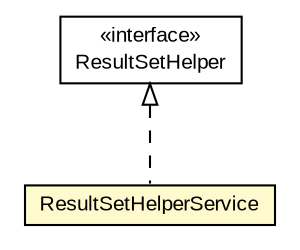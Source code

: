#!/usr/local/bin/dot
#
# Class diagram 
# Generated by UMLGraph version 5.1 (http://www.umlgraph.org/)
#

digraph G {
	edge [fontname="arial",fontsize=10,labelfontname="arial",labelfontsize=10];
	node [fontname="arial",fontsize=10,shape=plaintext];
	nodesep=0.25;
	ranksep=0.5;
	// au.com.bytecode.opencsv.ResultSetHelperService
	c682 [label=<<table title="au.com.bytecode.opencsv.ResultSetHelperService" border="0" cellborder="1" cellspacing="0" cellpadding="2" port="p" bgcolor="lemonChiffon" href="./ResultSetHelperService.html">
		<tr><td><table border="0" cellspacing="0" cellpadding="1">
<tr><td align="center" balign="center"> ResultSetHelperService </td></tr>
		</table></td></tr>
		</table>>, fontname="arial", fontcolor="black", fontsize=10.0];
	// au.com.bytecode.opencsv.ResultSetHelper
	c683 [label=<<table title="au.com.bytecode.opencsv.ResultSetHelper" border="0" cellborder="1" cellspacing="0" cellpadding="2" port="p" href="./ResultSetHelper.html">
		<tr><td><table border="0" cellspacing="0" cellpadding="1">
<tr><td align="center" balign="center"> &#171;interface&#187; </td></tr>
<tr><td align="center" balign="center"> ResultSetHelper </td></tr>
		</table></td></tr>
		</table>>, fontname="arial", fontcolor="black", fontsize=10.0];
	//au.com.bytecode.opencsv.ResultSetHelperService implements au.com.bytecode.opencsv.ResultSetHelper
	c683:p -> c682:p [dir=back,arrowtail=empty,style=dashed];
}


